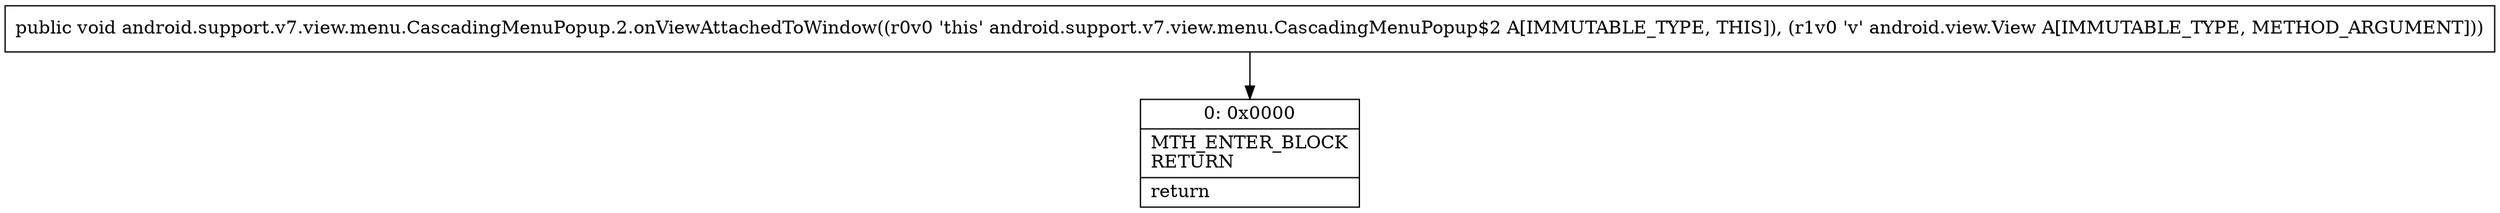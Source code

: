 digraph "CFG forandroid.support.v7.view.menu.CascadingMenuPopup.2.onViewAttachedToWindow(Landroid\/view\/View;)V" {
Node_0 [shape=record,label="{0\:\ 0x0000|MTH_ENTER_BLOCK\lRETURN\l|return\l}"];
MethodNode[shape=record,label="{public void android.support.v7.view.menu.CascadingMenuPopup.2.onViewAttachedToWindow((r0v0 'this' android.support.v7.view.menu.CascadingMenuPopup$2 A[IMMUTABLE_TYPE, THIS]), (r1v0 'v' android.view.View A[IMMUTABLE_TYPE, METHOD_ARGUMENT])) }"];
MethodNode -> Node_0;
}

